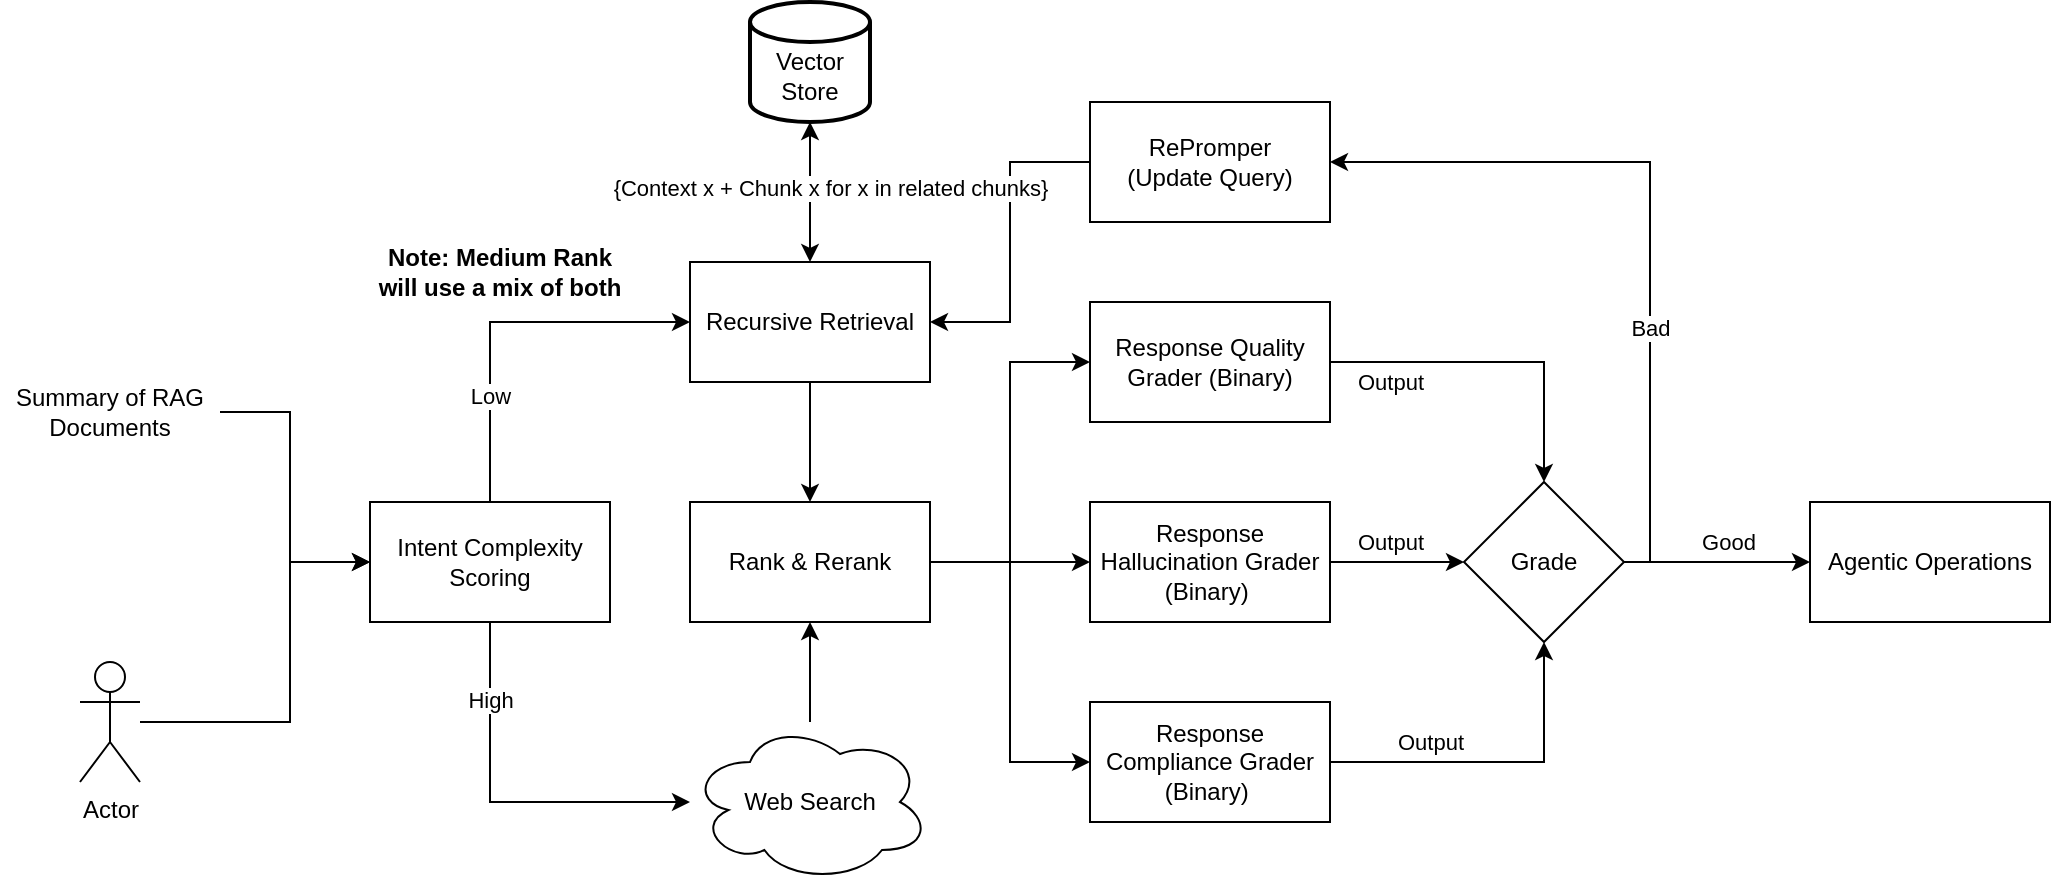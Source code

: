 <mxfile version="26.0.5">
  <diagram name="Page-1" id="VmrXO79rvJG6MF-BFRfb">
    <mxGraphModel dx="1168" dy="647" grid="1" gridSize="10" guides="1" tooltips="1" connect="1" arrows="1" fold="1" page="1" pageScale="1" pageWidth="827" pageHeight="1169" math="0" shadow="0">
      <root>
        <mxCell id="0" />
        <mxCell id="1" parent="0" />
        <mxCell id="5mPL4tPcFBsUSZJig4ds-2" value="Actor" style="shape=umlActor;verticalLabelPosition=bottom;verticalAlign=top;html=1;outlineConnect=0;" vertex="1" parent="1">
          <mxGeometry x="95" y="370" width="30" height="60" as="geometry" />
        </mxCell>
        <mxCell id="5mPL4tPcFBsUSZJig4ds-3" value="&lt;div&gt;&lt;br&gt;&lt;/div&gt;Vector Store" style="strokeWidth=2;html=1;shape=mxgraph.flowchart.database;whiteSpace=wrap;" vertex="1" parent="1">
          <mxGeometry x="430" y="40" width="60" height="60" as="geometry" />
        </mxCell>
        <mxCell id="5mPL4tPcFBsUSZJig4ds-76" style="edgeStyle=orthogonalEdgeStyle;rounded=0;orthogonalLoop=1;jettySize=auto;html=1;" edge="1" parent="1" source="5mPL4tPcFBsUSZJig4ds-7" target="5mPL4tPcFBsUSZJig4ds-65">
          <mxGeometry relative="1" as="geometry" />
        </mxCell>
        <mxCell id="5mPL4tPcFBsUSZJig4ds-7" value="Web Search" style="ellipse;shape=cloud;whiteSpace=wrap;html=1;" vertex="1" parent="1">
          <mxGeometry x="400" y="400" width="120" height="80" as="geometry" />
        </mxCell>
        <mxCell id="5mPL4tPcFBsUSZJig4ds-71" style="edgeStyle=orthogonalEdgeStyle;rounded=0;orthogonalLoop=1;jettySize=auto;html=1;entryX=0;entryY=0.5;entryDx=0;entryDy=0;" edge="1" parent="1" source="5mPL4tPcFBsUSZJig4ds-8" target="5mPL4tPcFBsUSZJig4ds-19">
          <mxGeometry relative="1" as="geometry">
            <Array as="points">
              <mxPoint x="200" y="245" />
              <mxPoint x="200" y="320" />
            </Array>
          </mxGeometry>
        </mxCell>
        <mxCell id="5mPL4tPcFBsUSZJig4ds-8" value="Summary of RAG Documents" style="text;html=1;align=center;verticalAlign=middle;whiteSpace=wrap;rounded=0;" vertex="1" parent="1">
          <mxGeometry x="55" y="230" width="110" height="30" as="geometry" />
        </mxCell>
        <mxCell id="5mPL4tPcFBsUSZJig4ds-39" style="edgeStyle=orthogonalEdgeStyle;rounded=0;orthogonalLoop=1;jettySize=auto;html=1;" edge="1" parent="1" source="5mPL4tPcFBsUSZJig4ds-15" target="5mPL4tPcFBsUSZJig4ds-38">
          <mxGeometry relative="1" as="geometry" />
        </mxCell>
        <mxCell id="5mPL4tPcFBsUSZJig4ds-44" value="Output" style="edgeLabel;html=1;align=center;verticalAlign=middle;resizable=0;points=[];" vertex="1" connectable="0" parent="5mPL4tPcFBsUSZJig4ds-39">
          <mxGeometry x="-0.423" y="-5" relative="1" as="geometry">
            <mxPoint x="-18" y="5" as="offset" />
          </mxGeometry>
        </mxCell>
        <mxCell id="5mPL4tPcFBsUSZJig4ds-15" value="Response Quality Grader (Binary)" style="rounded=0;whiteSpace=wrap;html=1;" vertex="1" parent="1">
          <mxGeometry x="600" y="190" width="120" height="60" as="geometry" />
        </mxCell>
        <mxCell id="5mPL4tPcFBsUSZJig4ds-25" style="edgeStyle=orthogonalEdgeStyle;rounded=0;orthogonalLoop=1;jettySize=auto;html=1;entryX=0;entryY=0.5;entryDx=0;entryDy=0;exitX=0.5;exitY=0;exitDx=0;exitDy=0;" edge="1" parent="1" source="5mPL4tPcFBsUSZJig4ds-19" target="5mPL4tPcFBsUSZJig4ds-57">
          <mxGeometry relative="1" as="geometry">
            <mxPoint x="420" y="320" as="targetPoint" />
          </mxGeometry>
        </mxCell>
        <mxCell id="5mPL4tPcFBsUSZJig4ds-72" value="Low" style="edgeLabel;html=1;align=center;verticalAlign=middle;resizable=0;points=[];" vertex="1" connectable="0" parent="5mPL4tPcFBsUSZJig4ds-25">
          <mxGeometry x="-0.463" y="-2" relative="1" as="geometry">
            <mxPoint x="-2" y="-2" as="offset" />
          </mxGeometry>
        </mxCell>
        <mxCell id="5mPL4tPcFBsUSZJig4ds-73" style="edgeStyle=orthogonalEdgeStyle;rounded=0;orthogonalLoop=1;jettySize=auto;html=1;" edge="1" parent="1" source="5mPL4tPcFBsUSZJig4ds-19" target="5mPL4tPcFBsUSZJig4ds-7">
          <mxGeometry relative="1" as="geometry">
            <Array as="points">
              <mxPoint x="300" y="440" />
            </Array>
          </mxGeometry>
        </mxCell>
        <mxCell id="5mPL4tPcFBsUSZJig4ds-74" value="High" style="edgeLabel;html=1;align=center;verticalAlign=middle;resizable=0;points=[];" vertex="1" connectable="0" parent="5mPL4tPcFBsUSZJig4ds-73">
          <mxGeometry x="-0.448" relative="1" as="geometry">
            <mxPoint y="-14" as="offset" />
          </mxGeometry>
        </mxCell>
        <mxCell id="5mPL4tPcFBsUSZJig4ds-19" value="Intent Complexity Scoring" style="rounded=0;whiteSpace=wrap;html=1;" vertex="1" parent="1">
          <mxGeometry x="240" y="290" width="120" height="60" as="geometry" />
        </mxCell>
        <mxCell id="5mPL4tPcFBsUSZJig4ds-30" value="&lt;b&gt;Note: Medium Rank will use a mix of both&lt;/b&gt;" style="text;html=1;align=center;verticalAlign=middle;whiteSpace=wrap;rounded=0;" vertex="1" parent="1">
          <mxGeometry x="240" y="160" width="130" height="30" as="geometry" />
        </mxCell>
        <mxCell id="5mPL4tPcFBsUSZJig4ds-40" style="edgeStyle=orthogonalEdgeStyle;rounded=0;orthogonalLoop=1;jettySize=auto;html=1;" edge="1" parent="1" source="5mPL4tPcFBsUSZJig4ds-31" target="5mPL4tPcFBsUSZJig4ds-38">
          <mxGeometry relative="1" as="geometry" />
        </mxCell>
        <mxCell id="5mPL4tPcFBsUSZJig4ds-43" value="Output" style="edgeLabel;html=1;align=center;verticalAlign=middle;resizable=0;points=[];" vertex="1" connectable="0" parent="5mPL4tPcFBsUSZJig4ds-40">
          <mxGeometry x="-0.1" y="-1" relative="1" as="geometry">
            <mxPoint y="-11" as="offset" />
          </mxGeometry>
        </mxCell>
        <mxCell id="5mPL4tPcFBsUSZJig4ds-31" value="Response Hallucination Grader (Binary)&amp;nbsp;" style="rounded=0;whiteSpace=wrap;html=1;" vertex="1" parent="1">
          <mxGeometry x="600" y="290" width="120" height="60" as="geometry" />
        </mxCell>
        <mxCell id="5mPL4tPcFBsUSZJig4ds-41" style="edgeStyle=orthogonalEdgeStyle;rounded=0;orthogonalLoop=1;jettySize=auto;html=1;" edge="1" parent="1" source="5mPL4tPcFBsUSZJig4ds-33" target="5mPL4tPcFBsUSZJig4ds-38">
          <mxGeometry relative="1" as="geometry" />
        </mxCell>
        <mxCell id="5mPL4tPcFBsUSZJig4ds-42" value="Output" style="edgeLabel;html=1;align=center;verticalAlign=middle;resizable=0;points=[];" vertex="1" connectable="0" parent="5mPL4tPcFBsUSZJig4ds-41">
          <mxGeometry x="-0.375" y="-1" relative="1" as="geometry">
            <mxPoint x="-2" y="-11" as="offset" />
          </mxGeometry>
        </mxCell>
        <mxCell id="5mPL4tPcFBsUSZJig4ds-33" value="Response Compliance Grader (Binary)&amp;nbsp;" style="rounded=0;whiteSpace=wrap;html=1;" vertex="1" parent="1">
          <mxGeometry x="600" y="390" width="120" height="60" as="geometry" />
        </mxCell>
        <mxCell id="5mPL4tPcFBsUSZJig4ds-47" value="" style="edgeStyle=orthogonalEdgeStyle;rounded=0;orthogonalLoop=1;jettySize=auto;html=1;" edge="1" parent="1" source="5mPL4tPcFBsUSZJig4ds-38" target="5mPL4tPcFBsUSZJig4ds-52">
          <mxGeometry relative="1" as="geometry">
            <mxPoint x="1000" y="310" as="targetPoint" />
          </mxGeometry>
        </mxCell>
        <mxCell id="5mPL4tPcFBsUSZJig4ds-51" value="Good" style="edgeLabel;html=1;align=center;verticalAlign=middle;resizable=0;points=[];" vertex="1" connectable="0" parent="5mPL4tPcFBsUSZJig4ds-47">
          <mxGeometry x="-0.018" y="2" relative="1" as="geometry">
            <mxPoint x="6" y="-8" as="offset" />
          </mxGeometry>
        </mxCell>
        <mxCell id="5mPL4tPcFBsUSZJig4ds-49" style="edgeStyle=orthogonalEdgeStyle;rounded=0;orthogonalLoop=1;jettySize=auto;html=1;entryX=1;entryY=0.5;entryDx=0;entryDy=0;" edge="1" parent="1" target="5mPL4tPcFBsUSZJig4ds-48">
          <mxGeometry relative="1" as="geometry">
            <mxPoint x="880" y="320" as="sourcePoint" />
            <Array as="points">
              <mxPoint x="880" y="280" />
              <mxPoint x="880" y="120" />
            </Array>
          </mxGeometry>
        </mxCell>
        <mxCell id="5mPL4tPcFBsUSZJig4ds-50" value="Bad" style="edgeLabel;html=1;align=center;verticalAlign=middle;resizable=0;points=[];" vertex="1" connectable="0" parent="5mPL4tPcFBsUSZJig4ds-49">
          <mxGeometry x="-0.467" y="-3" relative="1" as="geometry">
            <mxPoint x="-3" y="-21" as="offset" />
          </mxGeometry>
        </mxCell>
        <mxCell id="5mPL4tPcFBsUSZJig4ds-38" value="Grade" style="rhombus;whiteSpace=wrap;html=1;" vertex="1" parent="1">
          <mxGeometry x="787" y="280" width="80" height="80" as="geometry" />
        </mxCell>
        <mxCell id="5mPL4tPcFBsUSZJig4ds-81" style="edgeStyle=orthogonalEdgeStyle;rounded=0;orthogonalLoop=1;jettySize=auto;html=1;entryX=1;entryY=0.5;entryDx=0;entryDy=0;" edge="1" parent="1" source="5mPL4tPcFBsUSZJig4ds-48" target="5mPL4tPcFBsUSZJig4ds-57">
          <mxGeometry relative="1" as="geometry">
            <mxPoint x="540" y="320" as="targetPoint" />
          </mxGeometry>
        </mxCell>
        <mxCell id="5mPL4tPcFBsUSZJig4ds-48" value="RePromper&lt;div&gt;(Update Query)&lt;/div&gt;" style="rounded=0;whiteSpace=wrap;html=1;" vertex="1" parent="1">
          <mxGeometry x="600" y="90" width="120" height="60" as="geometry" />
        </mxCell>
        <mxCell id="5mPL4tPcFBsUSZJig4ds-52" value="Agentic Operations" style="rounded=0;whiteSpace=wrap;html=1;" vertex="1" parent="1">
          <mxGeometry x="960" y="290" width="120" height="60" as="geometry" />
        </mxCell>
        <mxCell id="5mPL4tPcFBsUSZJig4ds-62" style="edgeStyle=orthogonalEdgeStyle;rounded=0;orthogonalLoop=1;jettySize=auto;html=1;startArrow=classic;startFill=1;" edge="1" parent="1" source="5mPL4tPcFBsUSZJig4ds-57" target="5mPL4tPcFBsUSZJig4ds-3">
          <mxGeometry relative="1" as="geometry" />
        </mxCell>
        <mxCell id="5mPL4tPcFBsUSZJig4ds-63" value="&lt;div&gt;{Context x + Chunk x for x in related chunks}&lt;br&gt;&lt;/div&gt;" style="edgeLabel;html=1;align=center;verticalAlign=middle;resizable=0;points=[];" vertex="1" connectable="0" parent="5mPL4tPcFBsUSZJig4ds-62">
          <mxGeometry x="0.067" y="-1" relative="1" as="geometry">
            <mxPoint x="9" as="offset" />
          </mxGeometry>
        </mxCell>
        <mxCell id="5mPL4tPcFBsUSZJig4ds-75" style="edgeStyle=orthogonalEdgeStyle;rounded=0;orthogonalLoop=1;jettySize=auto;html=1;" edge="1" parent="1" source="5mPL4tPcFBsUSZJig4ds-57" target="5mPL4tPcFBsUSZJig4ds-65">
          <mxGeometry relative="1" as="geometry" />
        </mxCell>
        <mxCell id="5mPL4tPcFBsUSZJig4ds-57" value="Recursive Retrieval" style="rounded=0;whiteSpace=wrap;html=1;" vertex="1" parent="1">
          <mxGeometry x="400" y="170" width="120" height="60" as="geometry" />
        </mxCell>
        <mxCell id="5mPL4tPcFBsUSZJig4ds-77" style="edgeStyle=orthogonalEdgeStyle;rounded=0;orthogonalLoop=1;jettySize=auto;html=1;entryX=0;entryY=0.5;entryDx=0;entryDy=0;" edge="1" parent="1" source="5mPL4tPcFBsUSZJig4ds-65" target="5mPL4tPcFBsUSZJig4ds-15">
          <mxGeometry relative="1" as="geometry" />
        </mxCell>
        <mxCell id="5mPL4tPcFBsUSZJig4ds-79" style="edgeStyle=orthogonalEdgeStyle;rounded=0;orthogonalLoop=1;jettySize=auto;html=1;entryX=0;entryY=0.5;entryDx=0;entryDy=0;" edge="1" parent="1" source="5mPL4tPcFBsUSZJig4ds-65" target="5mPL4tPcFBsUSZJig4ds-33">
          <mxGeometry relative="1" as="geometry" />
        </mxCell>
        <mxCell id="5mPL4tPcFBsUSZJig4ds-80" style="edgeStyle=orthogonalEdgeStyle;rounded=0;orthogonalLoop=1;jettySize=auto;html=1;entryX=0;entryY=0.5;entryDx=0;entryDy=0;" edge="1" parent="1" source="5mPL4tPcFBsUSZJig4ds-65" target="5mPL4tPcFBsUSZJig4ds-31">
          <mxGeometry relative="1" as="geometry" />
        </mxCell>
        <mxCell id="5mPL4tPcFBsUSZJig4ds-65" value="Rank &amp;amp; Rerank" style="rounded=0;whiteSpace=wrap;html=1;" vertex="1" parent="1">
          <mxGeometry x="400" y="290" width="120" height="60" as="geometry" />
        </mxCell>
        <mxCell id="5mPL4tPcFBsUSZJig4ds-70" style="edgeStyle=orthogonalEdgeStyle;rounded=0;orthogonalLoop=1;jettySize=auto;html=1;entryX=0;entryY=0.5;entryDx=0;entryDy=0;" edge="1" parent="1" source="5mPL4tPcFBsUSZJig4ds-2" target="5mPL4tPcFBsUSZJig4ds-19">
          <mxGeometry relative="1" as="geometry">
            <mxPoint x="200" y="350" as="targetPoint" />
            <Array as="points">
              <mxPoint x="200" y="400" />
              <mxPoint x="200" y="320" />
            </Array>
          </mxGeometry>
        </mxCell>
      </root>
    </mxGraphModel>
  </diagram>
</mxfile>
